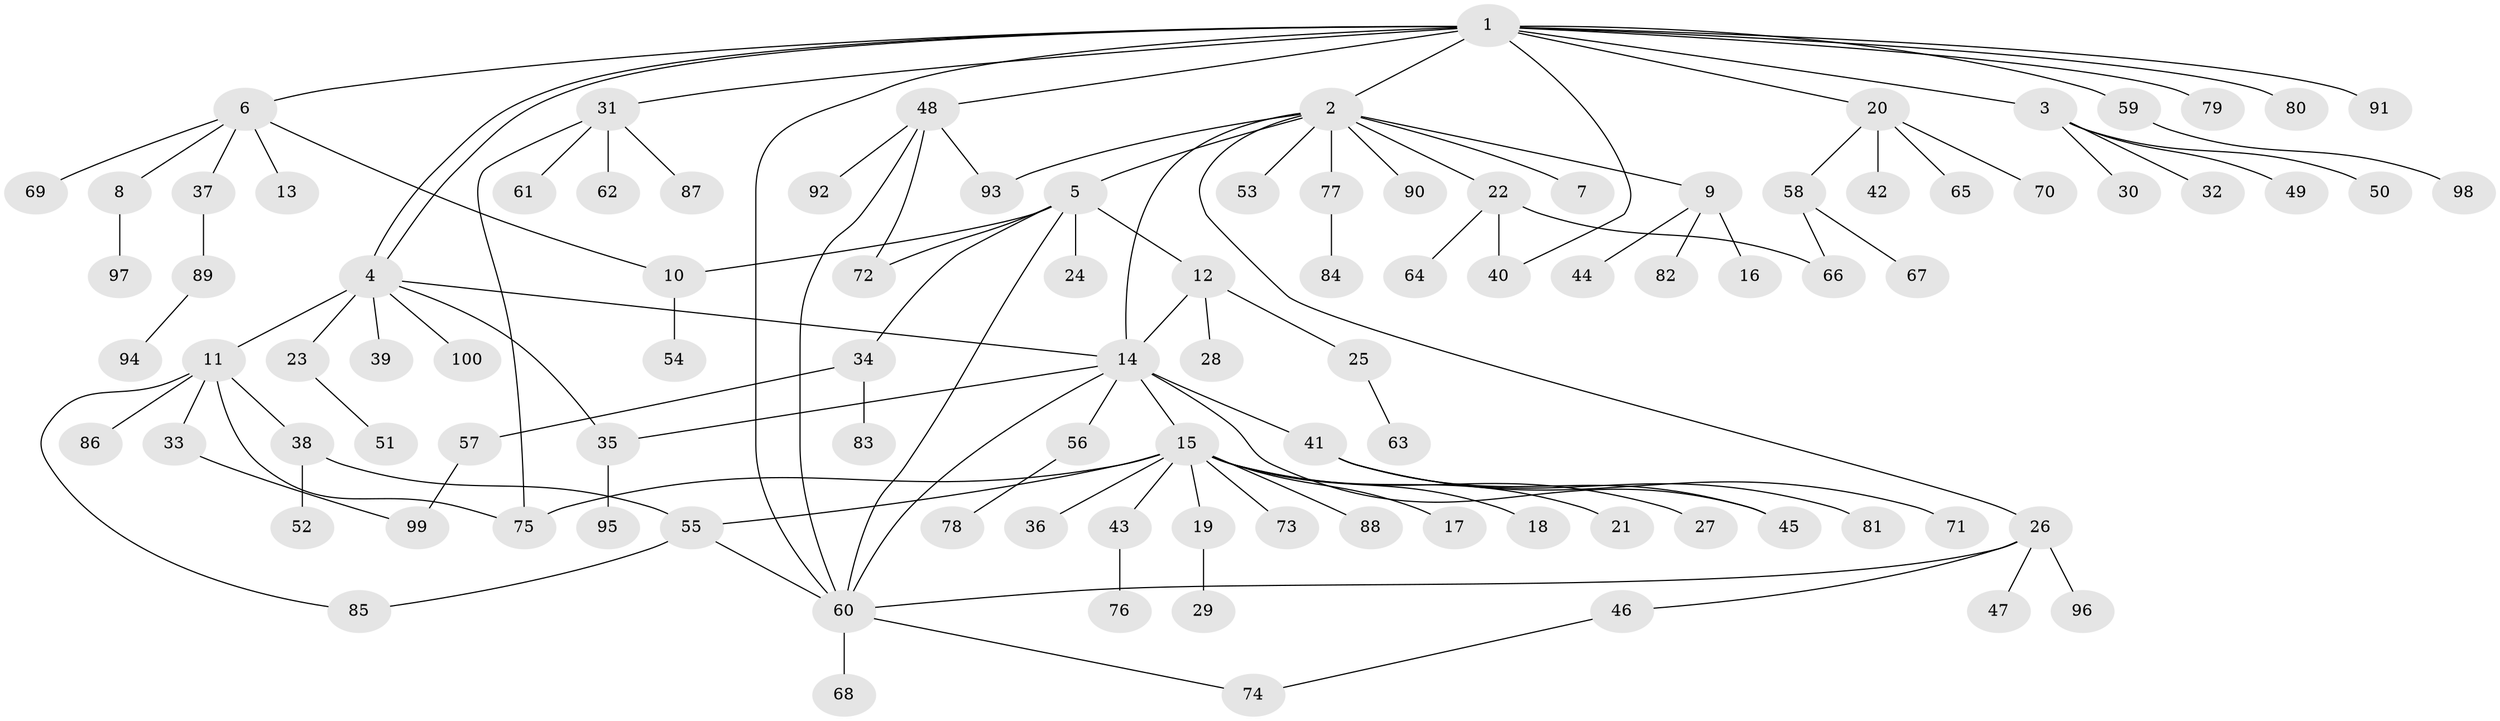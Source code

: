 // Generated by graph-tools (version 1.1) at 2025/11/02/21/25 10:11:08]
// undirected, 100 vertices, 120 edges
graph export_dot {
graph [start="1"]
  node [color=gray90,style=filled];
  1;
  2;
  3;
  4;
  5;
  6;
  7;
  8;
  9;
  10;
  11;
  12;
  13;
  14;
  15;
  16;
  17;
  18;
  19;
  20;
  21;
  22;
  23;
  24;
  25;
  26;
  27;
  28;
  29;
  30;
  31;
  32;
  33;
  34;
  35;
  36;
  37;
  38;
  39;
  40;
  41;
  42;
  43;
  44;
  45;
  46;
  47;
  48;
  49;
  50;
  51;
  52;
  53;
  54;
  55;
  56;
  57;
  58;
  59;
  60;
  61;
  62;
  63;
  64;
  65;
  66;
  67;
  68;
  69;
  70;
  71;
  72;
  73;
  74;
  75;
  76;
  77;
  78;
  79;
  80;
  81;
  82;
  83;
  84;
  85;
  86;
  87;
  88;
  89;
  90;
  91;
  92;
  93;
  94;
  95;
  96;
  97;
  98;
  99;
  100;
  1 -- 2;
  1 -- 3;
  1 -- 4;
  1 -- 4;
  1 -- 6;
  1 -- 20;
  1 -- 31;
  1 -- 40;
  1 -- 48;
  1 -- 59;
  1 -- 60;
  1 -- 79;
  1 -- 80;
  1 -- 91;
  2 -- 5;
  2 -- 7;
  2 -- 9;
  2 -- 14;
  2 -- 22;
  2 -- 26;
  2 -- 53;
  2 -- 77;
  2 -- 90;
  2 -- 93;
  3 -- 30;
  3 -- 32;
  3 -- 49;
  3 -- 50;
  4 -- 11;
  4 -- 14;
  4 -- 23;
  4 -- 35;
  4 -- 39;
  4 -- 100;
  5 -- 10;
  5 -- 12;
  5 -- 24;
  5 -- 34;
  5 -- 60;
  5 -- 72;
  6 -- 8;
  6 -- 10;
  6 -- 13;
  6 -- 37;
  6 -- 69;
  8 -- 97;
  9 -- 16;
  9 -- 44;
  9 -- 82;
  10 -- 54;
  11 -- 33;
  11 -- 38;
  11 -- 75;
  11 -- 85;
  11 -- 86;
  12 -- 14;
  12 -- 25;
  12 -- 28;
  14 -- 15;
  14 -- 35;
  14 -- 41;
  14 -- 45;
  14 -- 56;
  14 -- 60;
  15 -- 17;
  15 -- 18;
  15 -- 19;
  15 -- 21;
  15 -- 27;
  15 -- 36;
  15 -- 43;
  15 -- 55;
  15 -- 73;
  15 -- 75;
  15 -- 88;
  19 -- 29;
  20 -- 42;
  20 -- 58;
  20 -- 65;
  20 -- 70;
  22 -- 40;
  22 -- 64;
  22 -- 66;
  23 -- 51;
  25 -- 63;
  26 -- 46;
  26 -- 47;
  26 -- 60;
  26 -- 96;
  31 -- 61;
  31 -- 62;
  31 -- 75;
  31 -- 87;
  33 -- 99;
  34 -- 57;
  34 -- 83;
  35 -- 95;
  37 -- 89;
  38 -- 52;
  38 -- 55;
  41 -- 45;
  41 -- 71;
  41 -- 81;
  43 -- 76;
  46 -- 74;
  48 -- 60;
  48 -- 72;
  48 -- 92;
  48 -- 93;
  55 -- 60;
  55 -- 85;
  56 -- 78;
  57 -- 99;
  58 -- 66;
  58 -- 67;
  59 -- 98;
  60 -- 68;
  60 -- 74;
  77 -- 84;
  89 -- 94;
}
